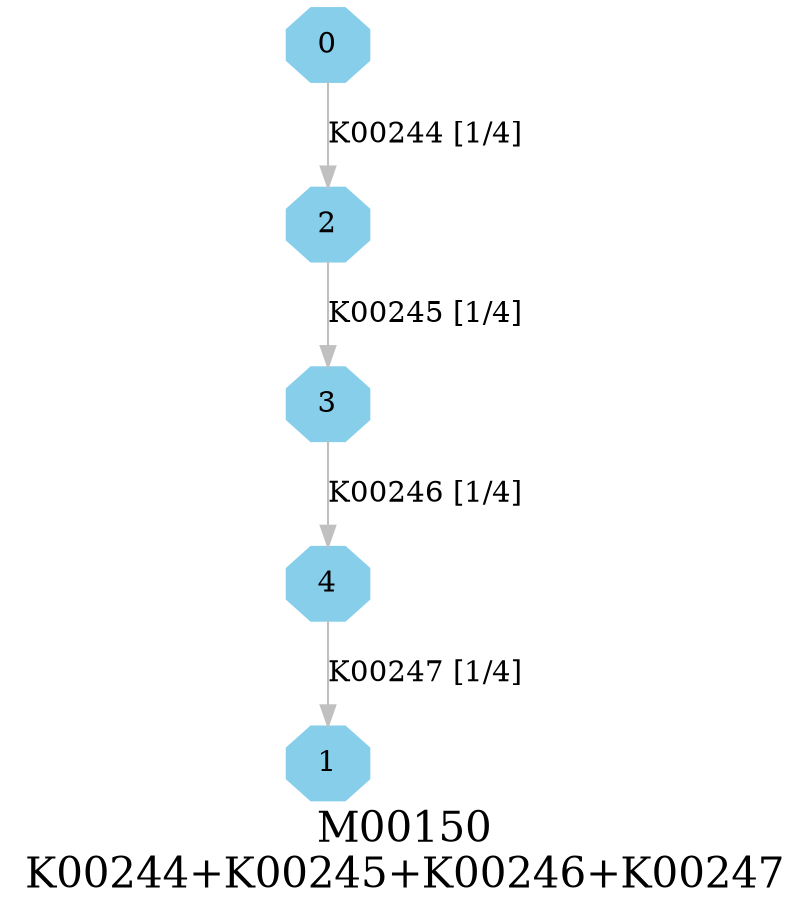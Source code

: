 digraph G {
graph [label="M00150
K00244+K00245+K00246+K00247",fontsize=20];
node [shape=box,style=filled];
edge [len=3,color=grey];
{node [width=.3,height=.3,shape=octagon,style=filled,color=skyblue] 0 1 2 3 4 }
0 -> 2 [label="K00244 [1/4]"];
2 -> 3 [label="K00245 [1/4]"];
3 -> 4 [label="K00246 [1/4]"];
4 -> 1 [label="K00247 [1/4]"];
}